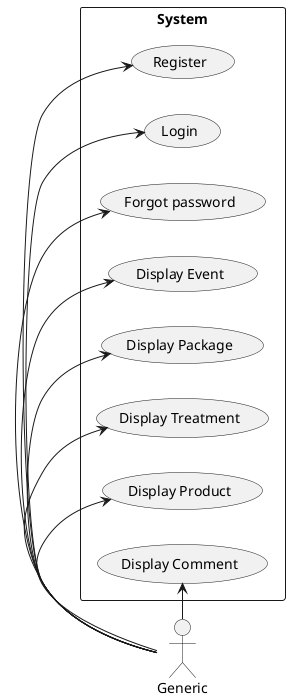 @startuml
left to right direction
actor "Generic"


rectangle System{
	Generic -> (Register)
	Generic -> (Login)
	Generic -> (Forgot password)
	Generic -> (Display Event)
	Generic -> (Display Package)
	Generic -> (Display Treatment)
	Generic -> (Display Product)
	Generic -> (Display Comment)
}
@enduml